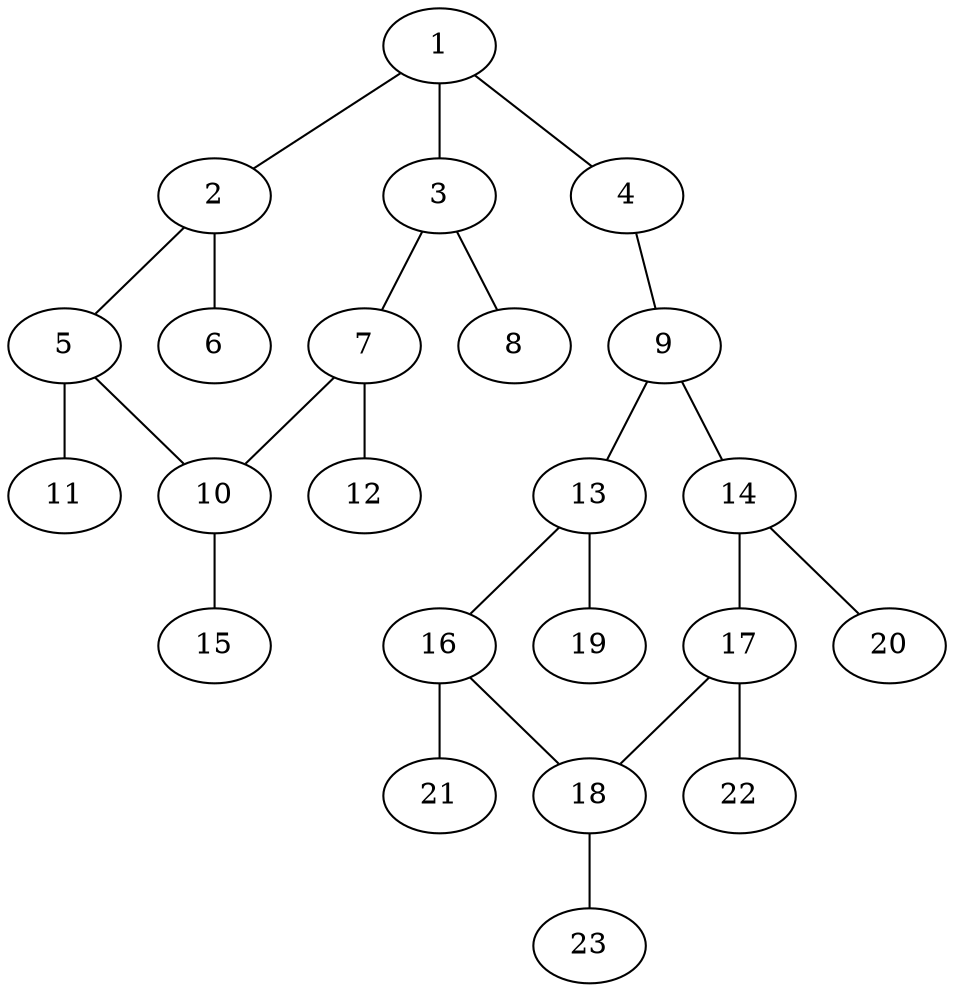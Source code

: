 graph molecule_3808 {
	1	 [chem=C];
	2	 [chem=C];
	1 -- 2	 [valence=2];
	3	 [chem=C];
	1 -- 3	 [valence=1];
	4	 [chem=O];
	1 -- 4	 [valence=1];
	5	 [chem=C];
	2 -- 5	 [valence=1];
	6	 [chem=Br];
	2 -- 6	 [valence=1];
	7	 [chem=C];
	3 -- 7	 [valence=2];
	8	 [chem=Br];
	3 -- 8	 [valence=1];
	9	 [chem=C];
	4 -- 9	 [valence=1];
	10	 [chem=C];
	5 -- 10	 [valence=2];
	11	 [chem=Br];
	5 -- 11	 [valence=1];
	7 -- 10	 [valence=1];
	12	 [chem=Br];
	7 -- 12	 [valence=1];
	13	 [chem=C];
	9 -- 13	 [valence=1];
	14	 [chem=C];
	9 -- 14	 [valence=2];
	15	 [chem=Br];
	10 -- 15	 [valence=1];
	16	 [chem=C];
	13 -- 16	 [valence=2];
	19	 [chem=H];
	13 -- 19	 [valence=1];
	17	 [chem=C];
	14 -- 17	 [valence=1];
	20	 [chem=H];
	14 -- 20	 [valence=1];
	18	 [chem=C];
	16 -- 18	 [valence=1];
	21	 [chem=H];
	16 -- 21	 [valence=1];
	17 -- 18	 [valence=2];
	22	 [chem=H];
	17 -- 22	 [valence=1];
	23	 [chem=H];
	18 -- 23	 [valence=1];
}
